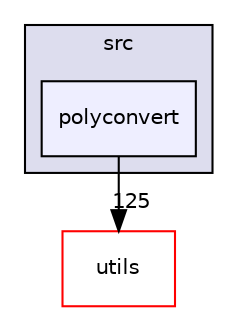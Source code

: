 digraph "polyconvert" {
  compound=true
  node [ fontsize="10", fontname="Helvetica"];
  edge [ labelfontsize="10", labelfontname="Helvetica"];
  subgraph clusterdir_68267d1309a1af8e8297ef4c3efbcdba {
    graph [ bgcolor="#ddddee", pencolor="black", label="src" fontname="Helvetica", fontsize="10", URL="dir_68267d1309a1af8e8297ef4c3efbcdba.html"]
  dir_9b5ef47ebe6399825beff7f0e13879da [shape=box, label="polyconvert", style="filled", fillcolor="#eeeeff", pencolor="black", URL="dir_9b5ef47ebe6399825beff7f0e13879da.html"];
  }
  dir_313caf1132e152dd9b58bea13a4052ca [shape=box label="utils" fillcolor="white" style="filled" color="red" URL="dir_313caf1132e152dd9b58bea13a4052ca.html"];
  dir_9b5ef47ebe6399825beff7f0e13879da->dir_313caf1132e152dd9b58bea13a4052ca [headlabel="125", labeldistance=1.5 headhref="dir_000062_000001.html"];
}
